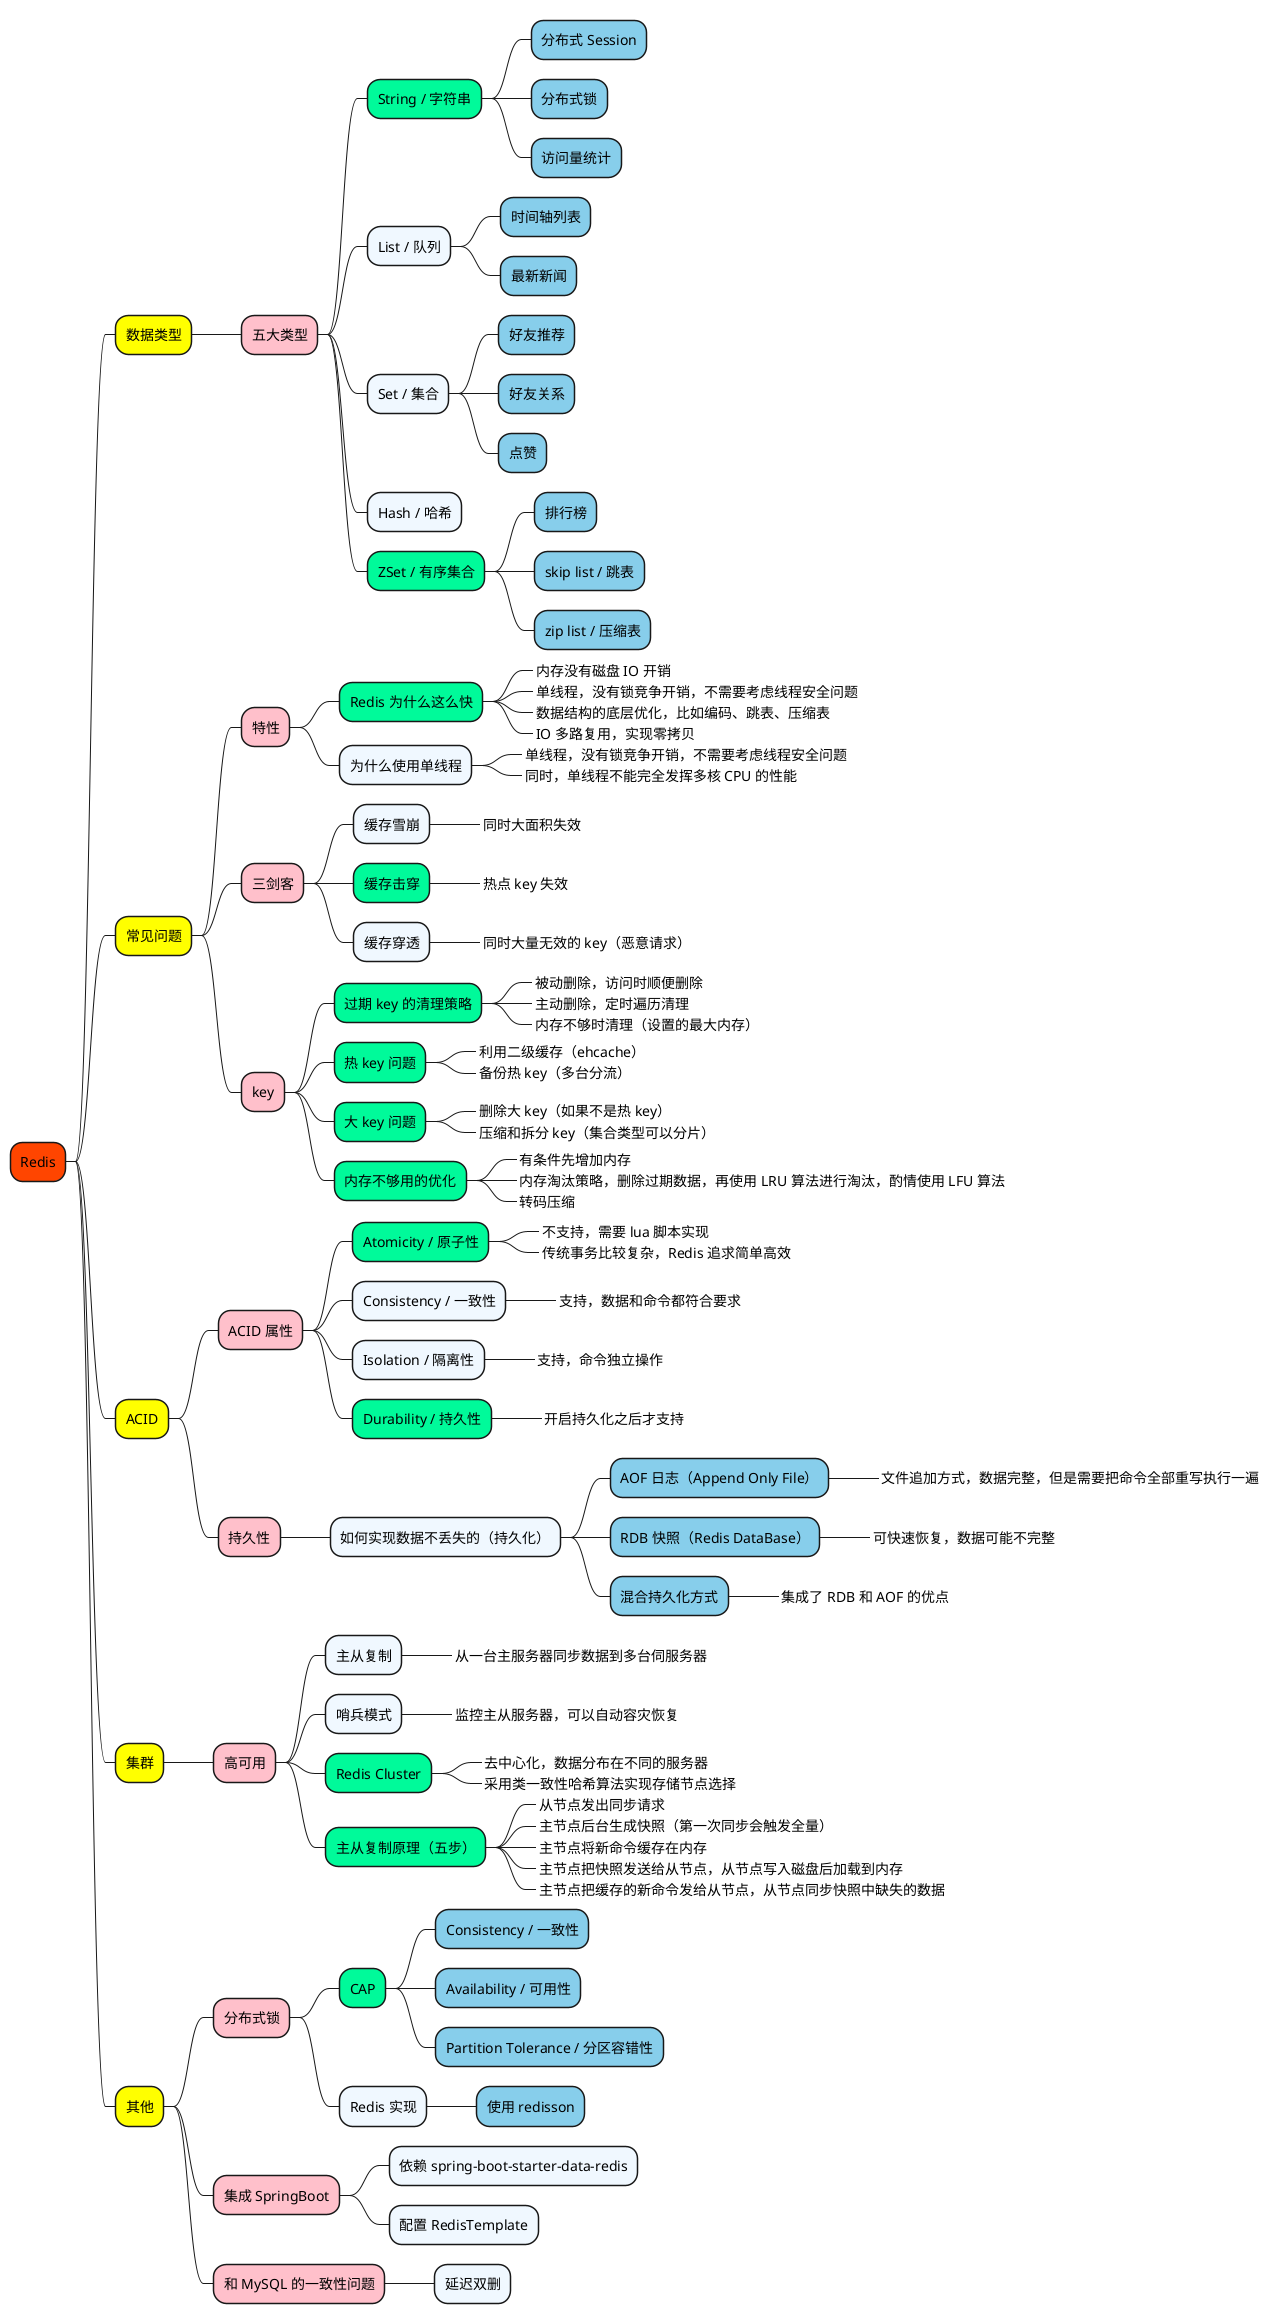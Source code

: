 @startmindmap

+[#OrangeRed] Redis

++[#yellow] 数据类型

+++[#Pink] 五大类型
++++[#MediumSpringGreen] String / 字符串
+++++[#SkyBlue] 分布式 Session
+++++[#SkyBlue] 分布式锁
+++++[#SkyBlue] 访问量统计

++++[#AliceBlue] List / 队列
+++++[#SkyBlue] 时间轴列表
+++++[#SkyBlue] 最新新闻

++++[#AliceBlue] Set / 集合
+++++[#SkyBlue] 好友推荐
+++++[#SkyBlue] 好友关系
+++++[#SkyBlue] 点赞

++++[#AliceBlue] Hash / 哈希

++++[#MediumSpringGreen] ZSet / 有序集合
+++++[#SkyBlue] 排行榜
+++++[#SkyBlue] skip list / 跳表
+++++[#SkyBlue] zip list / 压缩表


++[#yellow] 常见问题

+++[#Pink] 特性
++++[#MediumSpringGreen] Redis 为什么这么快
+++++[#MediumSpringGreen]_ 内存没有磁盘 IO 开销
+++++[#MediumSpringGreen]_ 单线程，没有锁竞争开销，不需要考虑线程安全问题
+++++[#MediumSpringGreen]_ 数据结构的底层优化，比如编码、跳表、压缩表
+++++[#MediumSpringGreen]_ IO 多路复用，实现零拷贝

++++[#AliceBlue] 为什么使用单线程
+++++[#AliceBlue]_ 单线程，没有锁竞争开销，不需要考虑线程安全问题
+++++[#AliceBlue]_ 同时，单线程不能完全发挥多核 CPU 的性能

+++[#Pink] 三剑客
++++[#AliceBlue] 缓存雪崩
+++++[#AliceBlue]_ 同时大面积失效
++++[#MediumSpringGreen] 缓存击穿
+++++[#MediumSpringGreen]_ 热点 key 失效
++++[#AliceBlue] 缓存穿透
+++++[#AliceBlue]_ 同时大量无效的 key（恶意请求）

+++[#Pink] key
++++[#MediumSpringGreen] 过期 key 的清理策略
+++++[#MediumSpringGreen]_ 被动删除，访问时顺便删除
+++++[#MediumSpringGreen]_ 主动删除，定时遍历清理
+++++[#MediumSpringGreen]_ 内存不够时清理（设置的最大内存）

++++[#MediumSpringGreen] 热 key 问题
+++++[#MediumSpringGreen]_ 利用二级缓存（ehcache）
+++++[#MediumSpringGreen]_ 备份热 key（多台分流）

++++[#MediumSpringGreen] 大 key 问题
+++++[#MediumSpringGreen]_ 删除大 key（如果不是热 key）
+++++[#MediumSpringGreen]_ 压缩和拆分 key（集合类型可以分片）

++++[#MediumSpringGreen] 内存不够用的优化
+++++[#MediumSpringGreen]_ 有条件先增加内存
+++++[#MediumSpringGreen]_ 内存淘汰策略，删除过期数据，再使用 LRU 算法进行淘汰，酌情使用 LFU 算法
+++++[#MediumSpringGreen]_ 转码压缩


++[#yellow] ACID

+++[#Pink] ACID 属性
++++[#MediumSpringGreen] Atomicity / 原子性
+++++[#AliceBlue]_ 不支持，需要 lua 脚本实现
+++++[#AliceBlue]_ 传统事务比较复杂，Redis 追求简单高效
++++[#AliceBlue] Consistency / 一致性
+++++[#AliceBlue]_ 支持，数据和命令都符合要求
++++[#AliceBlue] Isolation / 隔离性
+++++[#AliceBlue]_ 支持，命令独立操作
++++[#MediumSpringGreen] Durability / 持久性
+++++[#AliceBlue]_ 开启持久化之后才支持


+++[#Pink] 持久性
++++[#AliceBlue] 如何实现数据不丢失的（持久化）
+++++[#SkyBlue] AOF 日志（Append Only File）
++++++[#AliceBlue]_ 文件追加方式，数据完整，但是需要把命令全部重写执行一遍
+++++[#SkyBlue] RDB 快照（Redis DataBase）
++++++[#AliceBlue]_ 可快速恢复，数据可能不完整
+++++[#SkyBlue] 混合持久化方式
++++++[#AliceBlue]_ 集成了 RDB 和 AOF 的优点


++[#yellow] 集群

+++[#Pink] 高可用
++++[#AliceBlue] 主从复制
+++++[#AliceBlue]_ 从一台主服务器同步数据到多台伺服务器
++++[#AliceBlue] 哨兵模式
+++++[#AliceBlue]_ 监控主从服务器，可以自动容灾恢复
++++[#MediumSpringGreen] Redis Cluster
+++++[#AliceBlue]_ 去中心化，数据分布在不同的服务器
+++++[#AliceBlue]_ 采用类一致性哈希算法实现存储节点选择

++++[#MediumSpringGreen] 主从复制原理（五步）
+++++[#AliceBlue]_ 从节点发出同步请求
+++++[#AliceBlue]_ 主节点后台生成快照（第一次同步会触发全量）
+++++[#AliceBlue]_ 主节点将新命令缓存在内存
+++++[#AliceBlue]_ 主节点把快照发送给从节点，从节点写入磁盘后加载到内存
+++++[#AliceBlue]_ 主节点把缓存的新命令发给从节点，从节点同步快照中缺失的数据


++[#yellow] 其他

+++[#Pink] 分布式锁

++++[#MediumSpringGreen] CAP
+++++[#SkyBlue] Consistency / 一致性
+++++[#SkyBlue] Availability / 可用性
+++++[#SkyBlue] Partition Tolerance / 分区容错性

++++[#AliceBlue] Redis 实现
+++++[#SkyBlue] 使用 redisson

+++[#Pink] 集成 SpringBoot
++++[#AliceBlue] 依赖 spring-boot-starter-data-redis
++++[#AliceBlue] 配置 RedisTemplate

+++[#Pink] 和 MySQL 的一致性问题
++++[#AliceBlue] 延迟双删


@endmindmap
